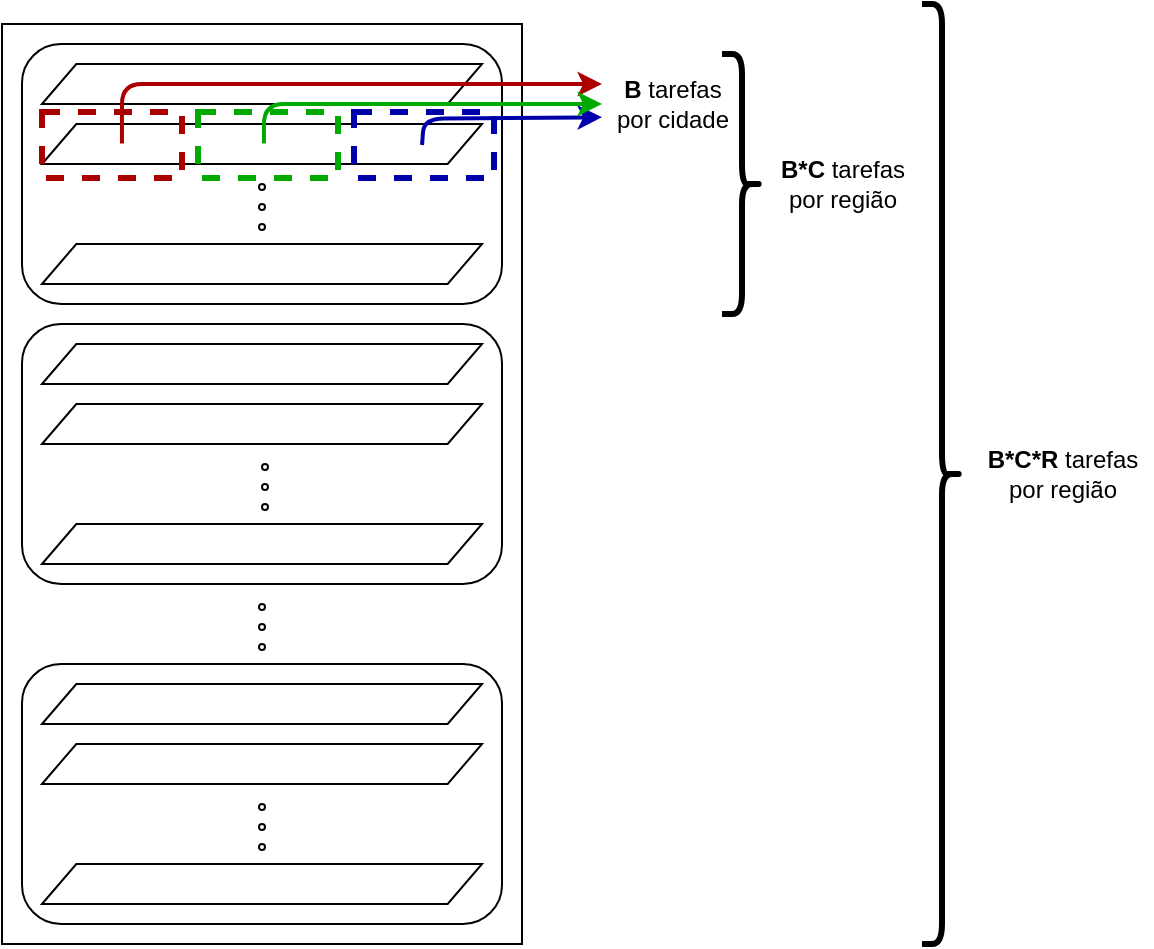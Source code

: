 <mxfile version="12.3.0" type="device" pages="1"><diagram name="Page-1" id="c4acf3e9-155e-7222-9cf6-157b1a14988f"><mxGraphModel dx="1101" dy="635" grid="1" gridSize="10" guides="1" tooltips="1" connect="1" arrows="1" fold="1" page="1" pageScale="1" pageWidth="850" pageHeight="1100" background="#ffffff" math="0" shadow="0"><root><mxCell id="0"/><mxCell id="1" parent="0"/><mxCell id="9IgoySce7u9wr0NDvZR9-1" value="" style="rounded=0;whiteSpace=wrap;html=1;" vertex="1" parent="1"><mxGeometry x="10" y="70" width="260" height="460" as="geometry"/></mxCell><mxCell id="9IgoySce7u9wr0NDvZR9-31" value="" style="rounded=1;whiteSpace=wrap;html=1;glass=0;comic=0;shadow=0;" vertex="1" parent="1"><mxGeometry x="20" y="80" width="240" height="130" as="geometry"/></mxCell><mxCell id="9IgoySce7u9wr0NDvZR9-55" value="" style="shape=parallelogram;perimeter=parallelogramPerimeter;whiteSpace=wrap;html=1;size=0.078;" vertex="1" parent="1"><mxGeometry x="30" y="120" width="220" height="20" as="geometry"/></mxCell><mxCell id="9IgoySce7u9wr0NDvZR9-32" value="" style="shape=parallelogram;perimeter=parallelogramPerimeter;whiteSpace=wrap;html=1;size=0.078;" vertex="1" parent="1"><mxGeometry x="30" y="90" width="220" height="20" as="geometry"/></mxCell><mxCell id="9IgoySce7u9wr0NDvZR9-57" value="" style="shape=parallelogram;perimeter=parallelogramPerimeter;whiteSpace=wrap;html=1;size=0.078;" vertex="1" parent="1"><mxGeometry x="30" y="180" width="220" height="20" as="geometry"/></mxCell><mxCell id="9IgoySce7u9wr0NDvZR9-61" value="" style="group;fillColor=#ffffff;" vertex="1" connectable="0" parent="1"><mxGeometry x="138.5" y="150" width="3.0" height="23" as="geometry"/></mxCell><mxCell id="9IgoySce7u9wr0NDvZR9-58" value="" style="ellipse;whiteSpace=wrap;html=1;rounded=1;shadow=0;glass=0;comic=0;fillColor=#ffffff;" vertex="1" parent="9IgoySce7u9wr0NDvZR9-61"><mxGeometry x="9.415e-14" width="3" height="3" as="geometry"/></mxCell><mxCell id="9IgoySce7u9wr0NDvZR9-59" value="" style="ellipse;whiteSpace=wrap;html=1;rounded=1;shadow=0;glass=0;comic=0;fillColor=#ffffff;" vertex="1" parent="9IgoySce7u9wr0NDvZR9-61"><mxGeometry x="9.415e-14" y="10" width="3" height="3" as="geometry"/></mxCell><mxCell id="9IgoySce7u9wr0NDvZR9-60" value="" style="ellipse;whiteSpace=wrap;html=1;rounded=1;shadow=0;glass=0;comic=0;fillColor=#ffffff;" vertex="1" parent="9IgoySce7u9wr0NDvZR9-61"><mxGeometry x="9.415e-14" y="20" width="3" height="3" as="geometry"/></mxCell><mxCell id="9IgoySce7u9wr0NDvZR9-71" value="" style="rounded=1;whiteSpace=wrap;html=1;glass=0;comic=0;shadow=0;" vertex="1" parent="1"><mxGeometry x="20" y="390" width="240" height="130" as="geometry"/></mxCell><mxCell id="9IgoySce7u9wr0NDvZR9-72" value="" style="shape=parallelogram;perimeter=parallelogramPerimeter;whiteSpace=wrap;html=1;size=0.078;" vertex="1" parent="1"><mxGeometry x="30" y="430" width="220" height="20" as="geometry"/></mxCell><mxCell id="9IgoySce7u9wr0NDvZR9-73" value="" style="shape=parallelogram;perimeter=parallelogramPerimeter;whiteSpace=wrap;html=1;size=0.078;" vertex="1" parent="1"><mxGeometry x="30" y="400" width="220" height="20" as="geometry"/></mxCell><mxCell id="9IgoySce7u9wr0NDvZR9-74" value="" style="shape=parallelogram;perimeter=parallelogramPerimeter;whiteSpace=wrap;html=1;size=0.078;" vertex="1" parent="1"><mxGeometry x="30" y="490" width="220" height="20" as="geometry"/></mxCell><mxCell id="9IgoySce7u9wr0NDvZR9-75" value="" style="group;fillColor=#ffffff;" vertex="1" connectable="0" parent="1"><mxGeometry x="138.5" y="460" width="3.0" height="23" as="geometry"/></mxCell><mxCell id="9IgoySce7u9wr0NDvZR9-76" value="" style="ellipse;whiteSpace=wrap;html=1;rounded=1;shadow=0;glass=0;comic=0;fillColor=#ffffff;" vertex="1" parent="9IgoySce7u9wr0NDvZR9-75"><mxGeometry x="9.415e-14" width="3" height="3" as="geometry"/></mxCell><mxCell id="9IgoySce7u9wr0NDvZR9-77" value="" style="ellipse;whiteSpace=wrap;html=1;rounded=1;shadow=0;glass=0;comic=0;fillColor=#ffffff;" vertex="1" parent="9IgoySce7u9wr0NDvZR9-75"><mxGeometry x="9.415e-14" y="10" width="3" height="3" as="geometry"/></mxCell><mxCell id="9IgoySce7u9wr0NDvZR9-78" value="" style="ellipse;whiteSpace=wrap;html=1;rounded=1;shadow=0;glass=0;comic=0;fillColor=#ffffff;" vertex="1" parent="9IgoySce7u9wr0NDvZR9-75"><mxGeometry x="9.415e-14" y="20" width="3" height="3" as="geometry"/></mxCell><mxCell id="9IgoySce7u9wr0NDvZR9-67" value="" style="group;fillColor=#ffffff;" vertex="1" connectable="0" parent="1"><mxGeometry x="138.5" y="360" width="3.0" height="23" as="geometry"/></mxCell><mxCell id="9IgoySce7u9wr0NDvZR9-68" value="" style="ellipse;whiteSpace=wrap;html=1;rounded=1;shadow=0;glass=0;comic=0;fillColor=#ffffff;" vertex="1" parent="9IgoySce7u9wr0NDvZR9-67"><mxGeometry x="4.356e-13" width="3" height="3" as="geometry"/></mxCell><mxCell id="9IgoySce7u9wr0NDvZR9-69" value="" style="ellipse;whiteSpace=wrap;html=1;rounded=1;shadow=0;glass=0;comic=0;fillColor=#ffffff;" vertex="1" parent="9IgoySce7u9wr0NDvZR9-67"><mxGeometry x="4.356e-13" y="10" width="3" height="3" as="geometry"/></mxCell><mxCell id="9IgoySce7u9wr0NDvZR9-70" value="" style="ellipse;whiteSpace=wrap;html=1;rounded=1;shadow=0;glass=0;comic=0;fillColor=#ffffff;" vertex="1" parent="9IgoySce7u9wr0NDvZR9-67"><mxGeometry x="4.356e-13" y="20" width="3" height="3" as="geometry"/></mxCell><mxCell id="9IgoySce7u9wr0NDvZR9-79" value="" style="rounded=1;whiteSpace=wrap;html=1;glass=0;comic=0;shadow=0;" vertex="1" parent="1"><mxGeometry x="20.0" y="220" width="240" height="130" as="geometry"/></mxCell><mxCell id="9IgoySce7u9wr0NDvZR9-80" value="" style="shape=parallelogram;perimeter=parallelogramPerimeter;whiteSpace=wrap;html=1;size=0.078;" vertex="1" parent="1"><mxGeometry x="30.0" y="260" width="220" height="20" as="geometry"/></mxCell><mxCell id="9IgoySce7u9wr0NDvZR9-81" value="" style="shape=parallelogram;perimeter=parallelogramPerimeter;whiteSpace=wrap;html=1;size=0.078;" vertex="1" parent="1"><mxGeometry x="30.0" y="230" width="220" height="20" as="geometry"/></mxCell><mxCell id="9IgoySce7u9wr0NDvZR9-82" value="" style="shape=parallelogram;perimeter=parallelogramPerimeter;whiteSpace=wrap;html=1;size=0.078;" vertex="1" parent="1"><mxGeometry x="30.0" y="320" width="220" height="20" as="geometry"/></mxCell><mxCell id="9IgoySce7u9wr0NDvZR9-83" value="" style="group;fillColor=#ffffff;" vertex="1" connectable="0" parent="1"><mxGeometry x="138.5" y="290" width="4.5" height="23" as="geometry"/></mxCell><mxCell id="9IgoySce7u9wr0NDvZR9-84" value="" style="ellipse;whiteSpace=wrap;html=1;rounded=1;shadow=0;glass=0;comic=0;fillColor=#ffffff;" vertex="1" parent="9IgoySce7u9wr0NDvZR9-83"><mxGeometry x="1.5" width="3" height="3" as="geometry"/></mxCell><mxCell id="9IgoySce7u9wr0NDvZR9-85" value="" style="ellipse;whiteSpace=wrap;html=1;rounded=1;shadow=0;glass=0;comic=0;fillColor=#ffffff;" vertex="1" parent="9IgoySce7u9wr0NDvZR9-83"><mxGeometry x="1.5" y="10" width="3" height="3" as="geometry"/></mxCell><mxCell id="9IgoySce7u9wr0NDvZR9-86" value="" style="ellipse;whiteSpace=wrap;html=1;rounded=1;shadow=0;glass=0;comic=0;fillColor=#ffffff;" vertex="1" parent="9IgoySce7u9wr0NDvZR9-83"><mxGeometry x="1.5" y="20" width="3" height="3" as="geometry"/></mxCell><mxCell id="9IgoySce7u9wr0NDvZR9-91" value="" style="group" vertex="1" connectable="0" parent="1"><mxGeometry x="30" y="114" width="226" height="33" as="geometry"/></mxCell><mxCell id="9IgoySce7u9wr0NDvZR9-88" value="" style="rounded=0;whiteSpace=wrap;html=1;shadow=0;glass=0;comic=0;fillColor=none;dashed=1;strokeWidth=3;strokeColor=#AA0000;" vertex="1" parent="9IgoySce7u9wr0NDvZR9-91"><mxGeometry width="70" height="33" as="geometry"/></mxCell><mxCell id="9IgoySce7u9wr0NDvZR9-89" value="" style="rounded=0;whiteSpace=wrap;html=1;shadow=0;glass=0;comic=0;fillColor=none;dashed=1;strokeWidth=3;strokeColor=#00AA00;" vertex="1" parent="9IgoySce7u9wr0NDvZR9-91"><mxGeometry x="78" width="70" height="33" as="geometry"/></mxCell><mxCell id="9IgoySce7u9wr0NDvZR9-90" value="" style="rounded=0;whiteSpace=wrap;html=1;shadow=0;glass=0;comic=0;fillColor=none;dashed=1;strokeWidth=3;strokeColor=#0000AA;" vertex="1" parent="9IgoySce7u9wr0NDvZR9-91"><mxGeometry x="156" width="70" height="33" as="geometry"/></mxCell><mxCell id="9IgoySce7u9wr0NDvZR9-119" value="" style="endArrow=classic;html=1;strokeColor=#0000AA;strokeWidth=2;fontColor=#000000;exitX=0.486;exitY=0.5;exitDx=0;exitDy=0;exitPerimeter=0;" edge="1" parent="9IgoySce7u9wr0NDvZR9-91" source="9IgoySce7u9wr0NDvZR9-90"><mxGeometry width="50" height="50" relative="1" as="geometry"><mxPoint x="189.97" y="3.398" as="sourcePoint"/><mxPoint x="280" y="2.655" as="targetPoint"/><Array as="points"><mxPoint x="191" y="3.3"/></Array></mxGeometry></mxCell><mxCell id="9IgoySce7u9wr0NDvZR9-108" value="" style="shape=curlyBracket;whiteSpace=wrap;html=1;rounded=1;shadow=0;glass=0;comic=0;strokeColor=#000000;strokeWidth=3;fillColor=#FF0D0D;rotation=180;" vertex="1" parent="1"><mxGeometry x="370" y="85" width="20" height="130" as="geometry"/></mxCell><mxCell id="9IgoySce7u9wr0NDvZR9-111" value="&lt;b&gt;B&lt;/b&gt; tarefas&lt;br&gt;por cidade" style="text;html=1;align=center;verticalAlign=middle;resizable=0;points=[];;autosize=1;fontColor=#000000;" vertex="1" parent="1"><mxGeometry x="310" y="95" width="70" height="30" as="geometry"/></mxCell><mxCell id="9IgoySce7u9wr0NDvZR9-112" value="&lt;b&gt;B*C&lt;/b&gt; tarefas&lt;br&gt;por região" style="text;html=1;align=center;verticalAlign=middle;resizable=0;points=[];;autosize=1;fontColor=#000000;" vertex="1" parent="1"><mxGeometry x="390" y="135" width="80" height="30" as="geometry"/></mxCell><mxCell id="9IgoySce7u9wr0NDvZR9-117" value="" style="endArrow=classic;html=1;strokeColor=#AA0000;strokeWidth=2;fontColor=#000000;exitX=0.571;exitY=0.034;exitDx=0;exitDy=0;exitPerimeter=0;" edge="1" parent="1"><mxGeometry width="50" height="50" relative="1" as="geometry"><mxPoint x="69.97" y="129.79" as="sourcePoint"/><mxPoint x="310" y="100" as="targetPoint"/><Array as="points"><mxPoint x="70" y="100"/></Array></mxGeometry></mxCell><mxCell id="9IgoySce7u9wr0NDvZR9-118" value="" style="endArrow=classic;html=1;strokeColor=#00AA00;strokeWidth=2;fontColor=#000000;exitX=0.571;exitY=0.034;exitDx=0;exitDy=0;exitPerimeter=0;" edge="1" parent="1"><mxGeometry width="50" height="50" relative="1" as="geometry"><mxPoint x="140.97" y="129.79" as="sourcePoint"/><mxPoint x="310" y="110" as="targetPoint"/><Array as="points"><mxPoint x="141" y="110"/></Array></mxGeometry></mxCell><mxCell id="9IgoySce7u9wr0NDvZR9-126" value="" style="shape=curlyBracket;whiteSpace=wrap;html=1;rounded=1;shadow=0;glass=0;comic=0;strokeColor=#000000;strokeWidth=3;fillColor=#FF0D0D;rotation=180;" vertex="1" parent="1"><mxGeometry x="470" y="60" width="20" height="470" as="geometry"/></mxCell><mxCell id="9IgoySce7u9wr0NDvZR9-127" value="&lt;b&gt;B*C*R&lt;/b&gt; tarefas&lt;br&gt;por região" style="text;html=1;align=center;verticalAlign=middle;resizable=0;points=[];;autosize=1;fontColor=#000000;" vertex="1" parent="1"><mxGeometry x="495" y="280" width="90" height="30" as="geometry"/></mxCell></root></mxGraphModel></diagram></mxfile>